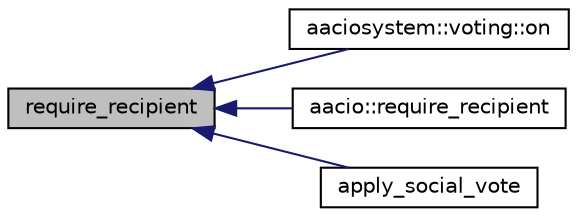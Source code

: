 digraph "require_recipient"
{
  edge [fontname="Helvetica",fontsize="10",labelfontname="Helvetica",labelfontsize="10"];
  node [fontname="Helvetica",fontsize="10",shape=record];
  rankdir="LR";
  Node26 [label="require_recipient",height=0.2,width=0.4,color="black", fillcolor="grey75", style="filled", fontcolor="black"];
  Node26 -> Node27 [dir="back",color="midnightblue",fontsize="10",style="solid"];
  Node27 [label="aaciosystem::voting::on",height=0.2,width=0.4,color="black", fillcolor="white", style="filled",URL="$classaaciosystem_1_1voting.html#a58de0ff458be70709e59cd781401dc42"];
  Node26 -> Node28 [dir="back",color="midnightblue",fontsize="10",style="solid"];
  Node28 [label="aacio::require_recipient",height=0.2,width=0.4,color="black", fillcolor="white", style="filled",URL="$group__actioncppapi.html#ga21fa91780aa540fc37c9db54fec25afb",tooltip="Verify specified accounts exist in the set of notified accounts. "];
  Node26 -> Node29 [dir="back",color="midnightblue",fontsize="10",style="solid"];
  Node29 [label="apply_social_vote",height=0.2,width=0.4,color="black", fillcolor="white", style="filled",URL="$social_8cpp.html#ac3d5473926cea7fd3ad0bbcb7186fc6f"];
}
